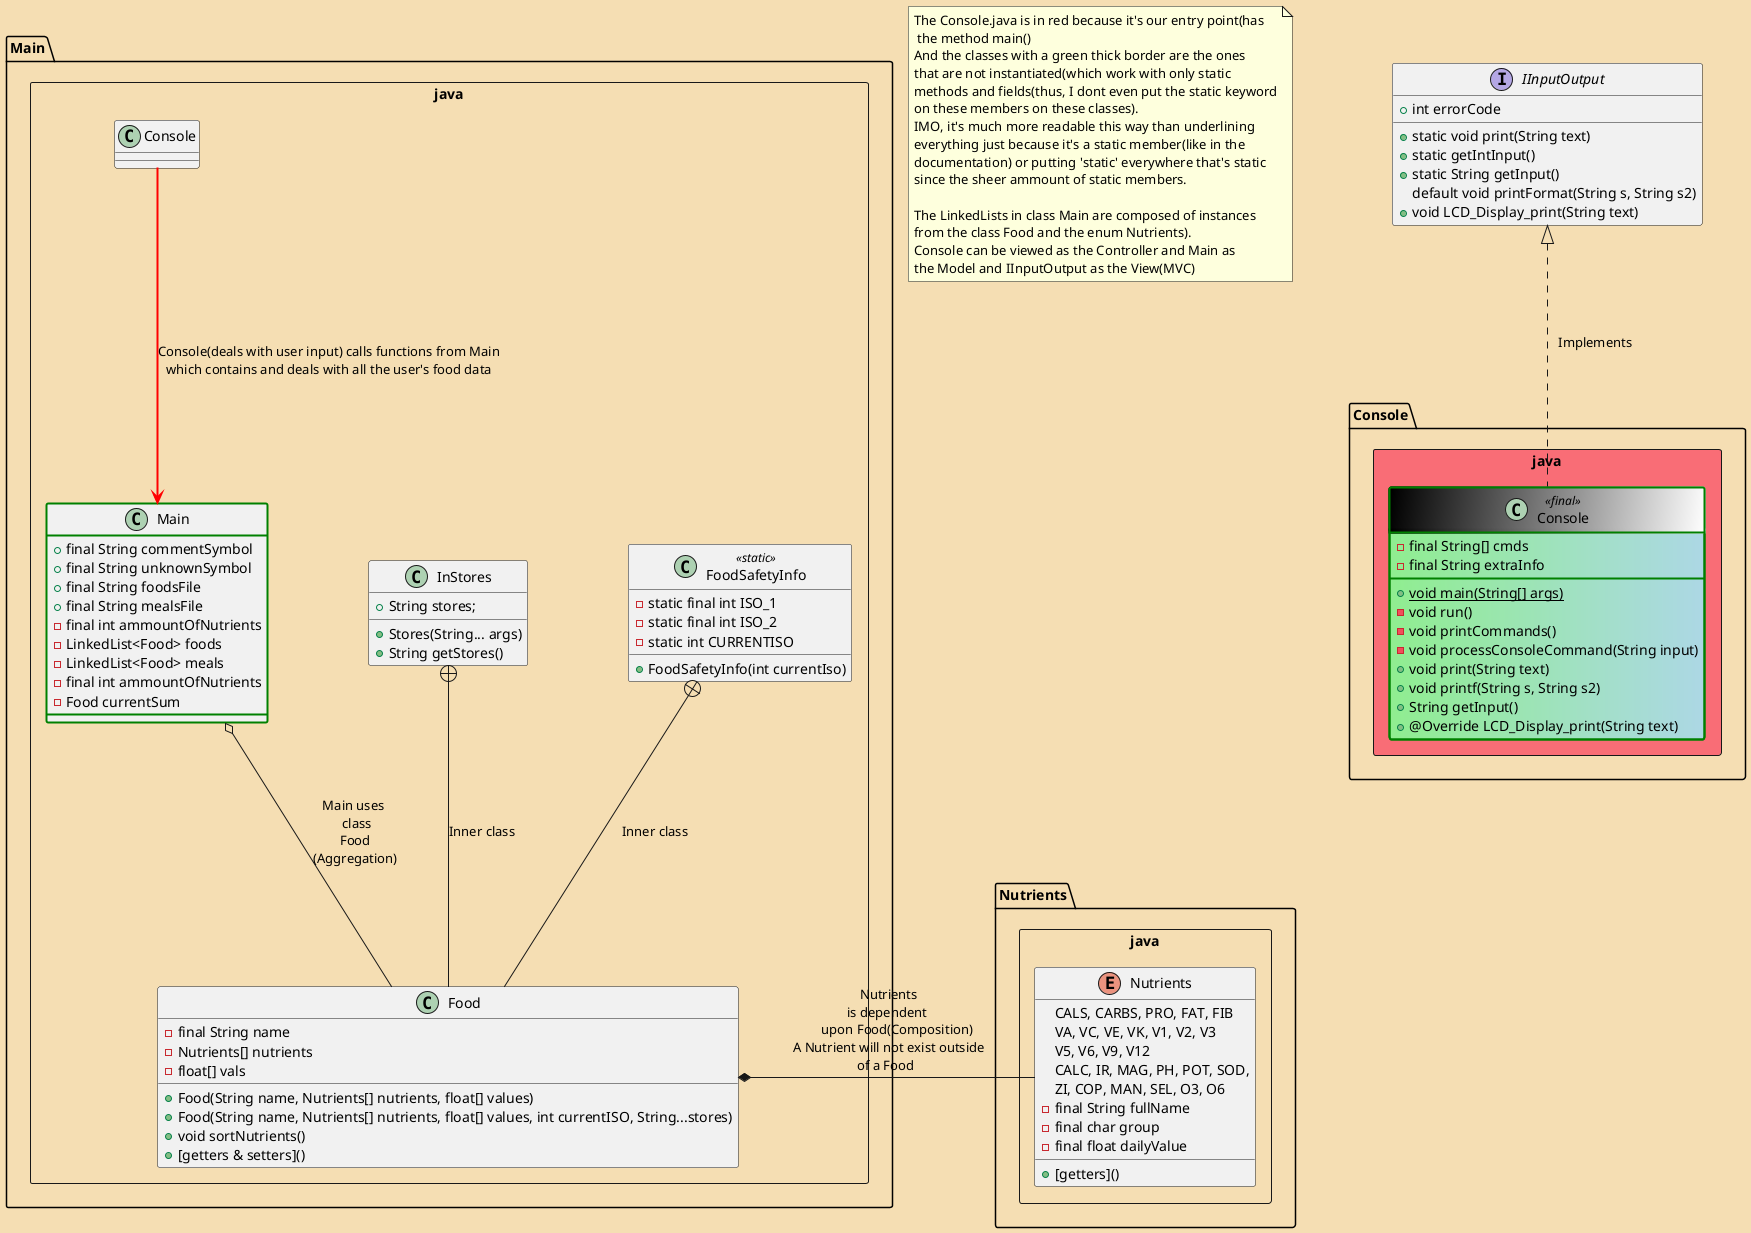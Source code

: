 @startuml
'https://plantuml.com/class-diagram
'https://plantuml.com/color
'https://htmlcolorcodes.com/
'https://forum.plantuml.net/977/change-a-distance-between-classes
'https://www.visual-paradigm.com/guide/uml-unified-modeling-language/uml-aggregation-vs-composition/
'No, I will not declare the fields has being-> id: int. I will type like it's in the code. It's more readable this way

skinparam nodesep 100
skinparam ranksep 100
'reduces eye strain:
skinparam backgroundcolor Wheat
note "The Console.java is in red because it's our entry point(has\n the method main() \nAnd the classes with a green thick border are the ones\nthat are not instantiated(which work with only static\nmethods and fields(thus, I dont even put the static keyword\non these members on these classes).\nIMO, it's much more readable this way than underlining\neverything just because it's a static member(like in the\ndocumentation) or putting 'static' everywhere that's static\nsince the sheer ammount of static members.\n\nThe LinkedLists in class Main are composed of instances\nfrom the class Food and the enum Nutrients).\nConsole can be viewed as the Controller and Main as\nthe Model and IInputOutput as the View(MVC) " as N1

interface  IInputOutput {
+ int errorCode
+ static void print(String text)
+ static getIntInput()
+ static String getInput()
default void printFormat(String s, String s2)
+void LCD_Display_print(String text)
}


package Console.java <<Rectangle>> #F96D76  {
class Console << final >> #back:lightgreen|lightblue;header:black/white;line.bold:green {
-final String[] cmds
-final String extraInfo
+{static}void main(String[] args)
-void run()
-void printCommands()
-void processConsoleCommand(String input)
+void print(String text)
+void printf(String s, String s2)
+String getInput()
+ @Override LCD_Display_print(String text)
}
IInputOutput <|.. Console : "   Implements\n\n"
}


package Main.java <<Rectangle>> {
class Main #line.bold:green{
+final String commentSymbol
+final String unknownSymbol
+final String foodsFile
+final String mealsFile
-final int ammountOfNutrients
-LinkedList<Food> foods
-LinkedList<Food> meals
-final int ammountOfNutrients
-Food currentSum
}
class Food {
-final String name
-Nutrients[] nutrients
-float[] vals
+Food(String name, Nutrients[] nutrients, float[] values)
+Food(String name, Nutrients[] nutrients, float[] values, int currentISO, String...stores)
+void sortNutrients()
+[getters & setters]()
}
Main o-- Food : Main uses \n class\nFood\n(Aggregation)

class FoodSafetyInfo << static >> {
-static final int ISO_1
-static final int ISO_2
-static int CURRENTISO
+FoodSafetyInfo(int currentIso)
}
FoodSafetyInfo +--Food : Inner class

class InStores {
+String stores;
+Stores(String... args)
+String getStores()
}
InStores +--Food : Inner class

Console --> Main #line:red;line.bold : Console(deals with user input) calls functions from Main\nwhich contains and deals with all the user's food data
}

package Nutrients.java <<Rectangle>> {
enum Nutrients {
CALS, CARBS, PRO, FAT, FIB
VA, VC, VE, VK, V1, V2, V3
V5, V6, V9, V12
CALC, IR, MAG, PH, POT, SOD,
ZI, COP, MAN, SEL, O3, O6
-final String fullName
-final char group
-final float dailyValue
+ [getters]()
}


Food *-Nutrients : " Nutrients\nis dependent\n       upon Food(Composition) \n A Nutrient will not exist outside\nof a Food "
}


@enduml